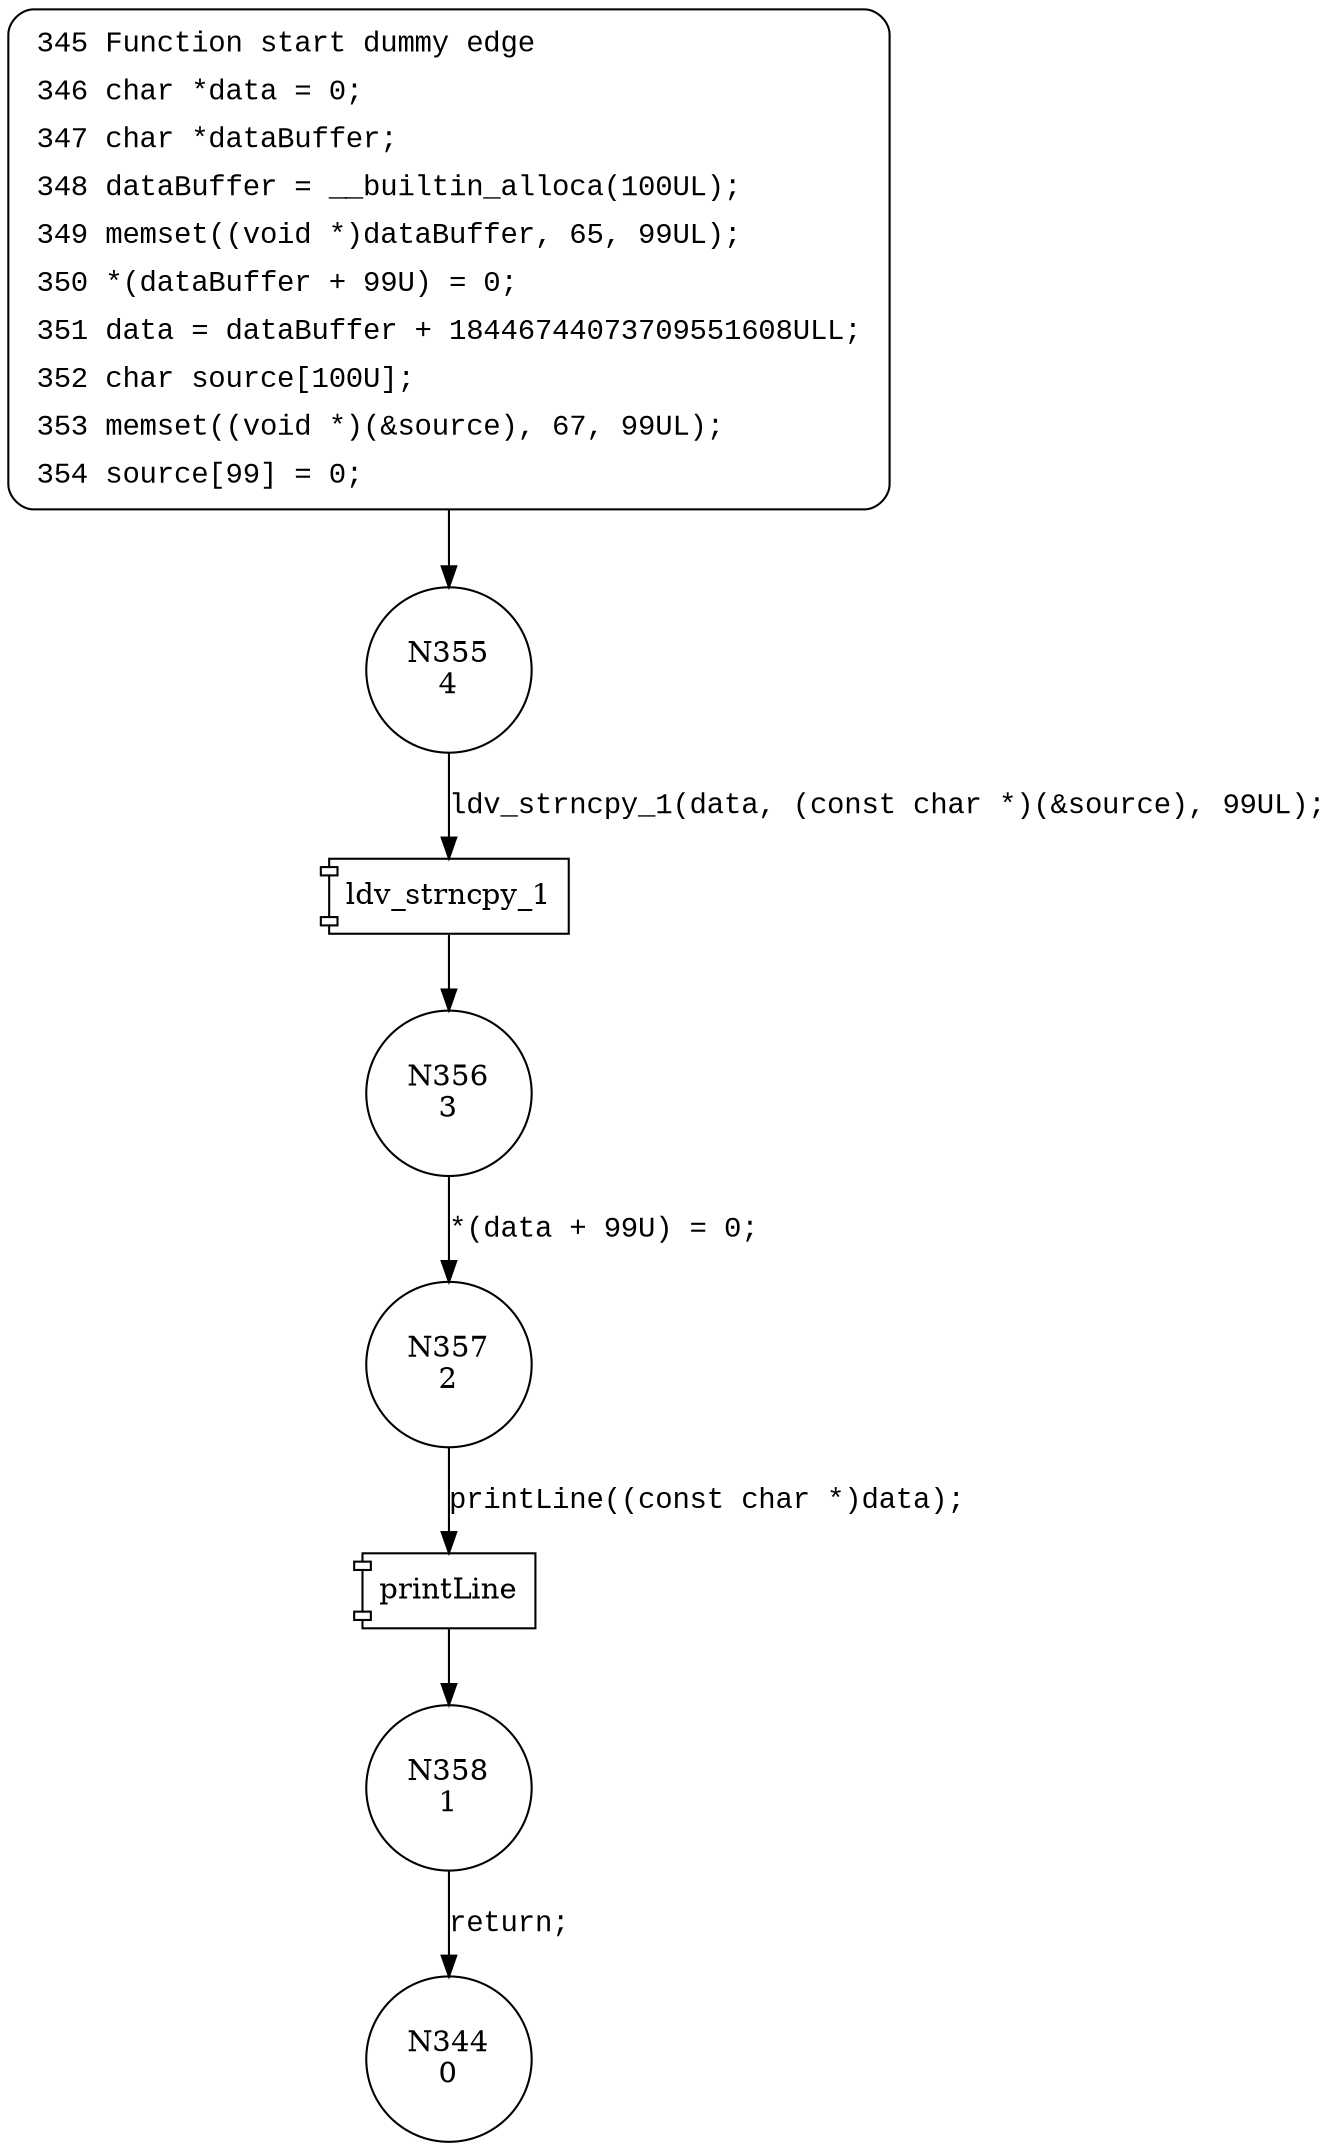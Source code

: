 digraph CWE124_Buffer_Underwrite__char_alloca_ncpy_02_bad {
355 [shape="circle" label="N355\n4"]
356 [shape="circle" label="N356\n3"]
357 [shape="circle" label="N357\n2"]
358 [shape="circle" label="N358\n1"]
344 [shape="circle" label="N344\n0"]
345 [style="filled,bold" penwidth="1" fillcolor="white" fontname="Courier New" shape="Mrecord" label=<<table border="0" cellborder="0" cellpadding="3" bgcolor="white"><tr><td align="right">345</td><td align="left">Function start dummy edge</td></tr><tr><td align="right">346</td><td align="left">char *data = 0;</td></tr><tr><td align="right">347</td><td align="left">char *dataBuffer;</td></tr><tr><td align="right">348</td><td align="left">dataBuffer = __builtin_alloca(100UL);</td></tr><tr><td align="right">349</td><td align="left">memset((void *)dataBuffer, 65, 99UL);</td></tr><tr><td align="right">350</td><td align="left">*(dataBuffer + 99U) = 0;</td></tr><tr><td align="right">351</td><td align="left">data = dataBuffer + 18446744073709551608ULL;</td></tr><tr><td align="right">352</td><td align="left">char source[100U];</td></tr><tr><td align="right">353</td><td align="left">memset((void *)(&amp;source), 67, 99UL);</td></tr><tr><td align="right">354</td><td align="left">source[99] = 0;</td></tr></table>>]
345 -> 355[label=""]
100014 [shape="component" label="ldv_strncpy_1"]
355 -> 100014 [label="ldv_strncpy_1(data, (const char *)(&source), 99UL);" fontname="Courier New"]
100014 -> 356 [label="" fontname="Courier New"]
100015 [shape="component" label="printLine"]
357 -> 100015 [label="printLine((const char *)data);" fontname="Courier New"]
100015 -> 358 [label="" fontname="Courier New"]
356 -> 357 [label="*(data + 99U) = 0;" fontname="Courier New"]
358 -> 344 [label="return;" fontname="Courier New"]
}
